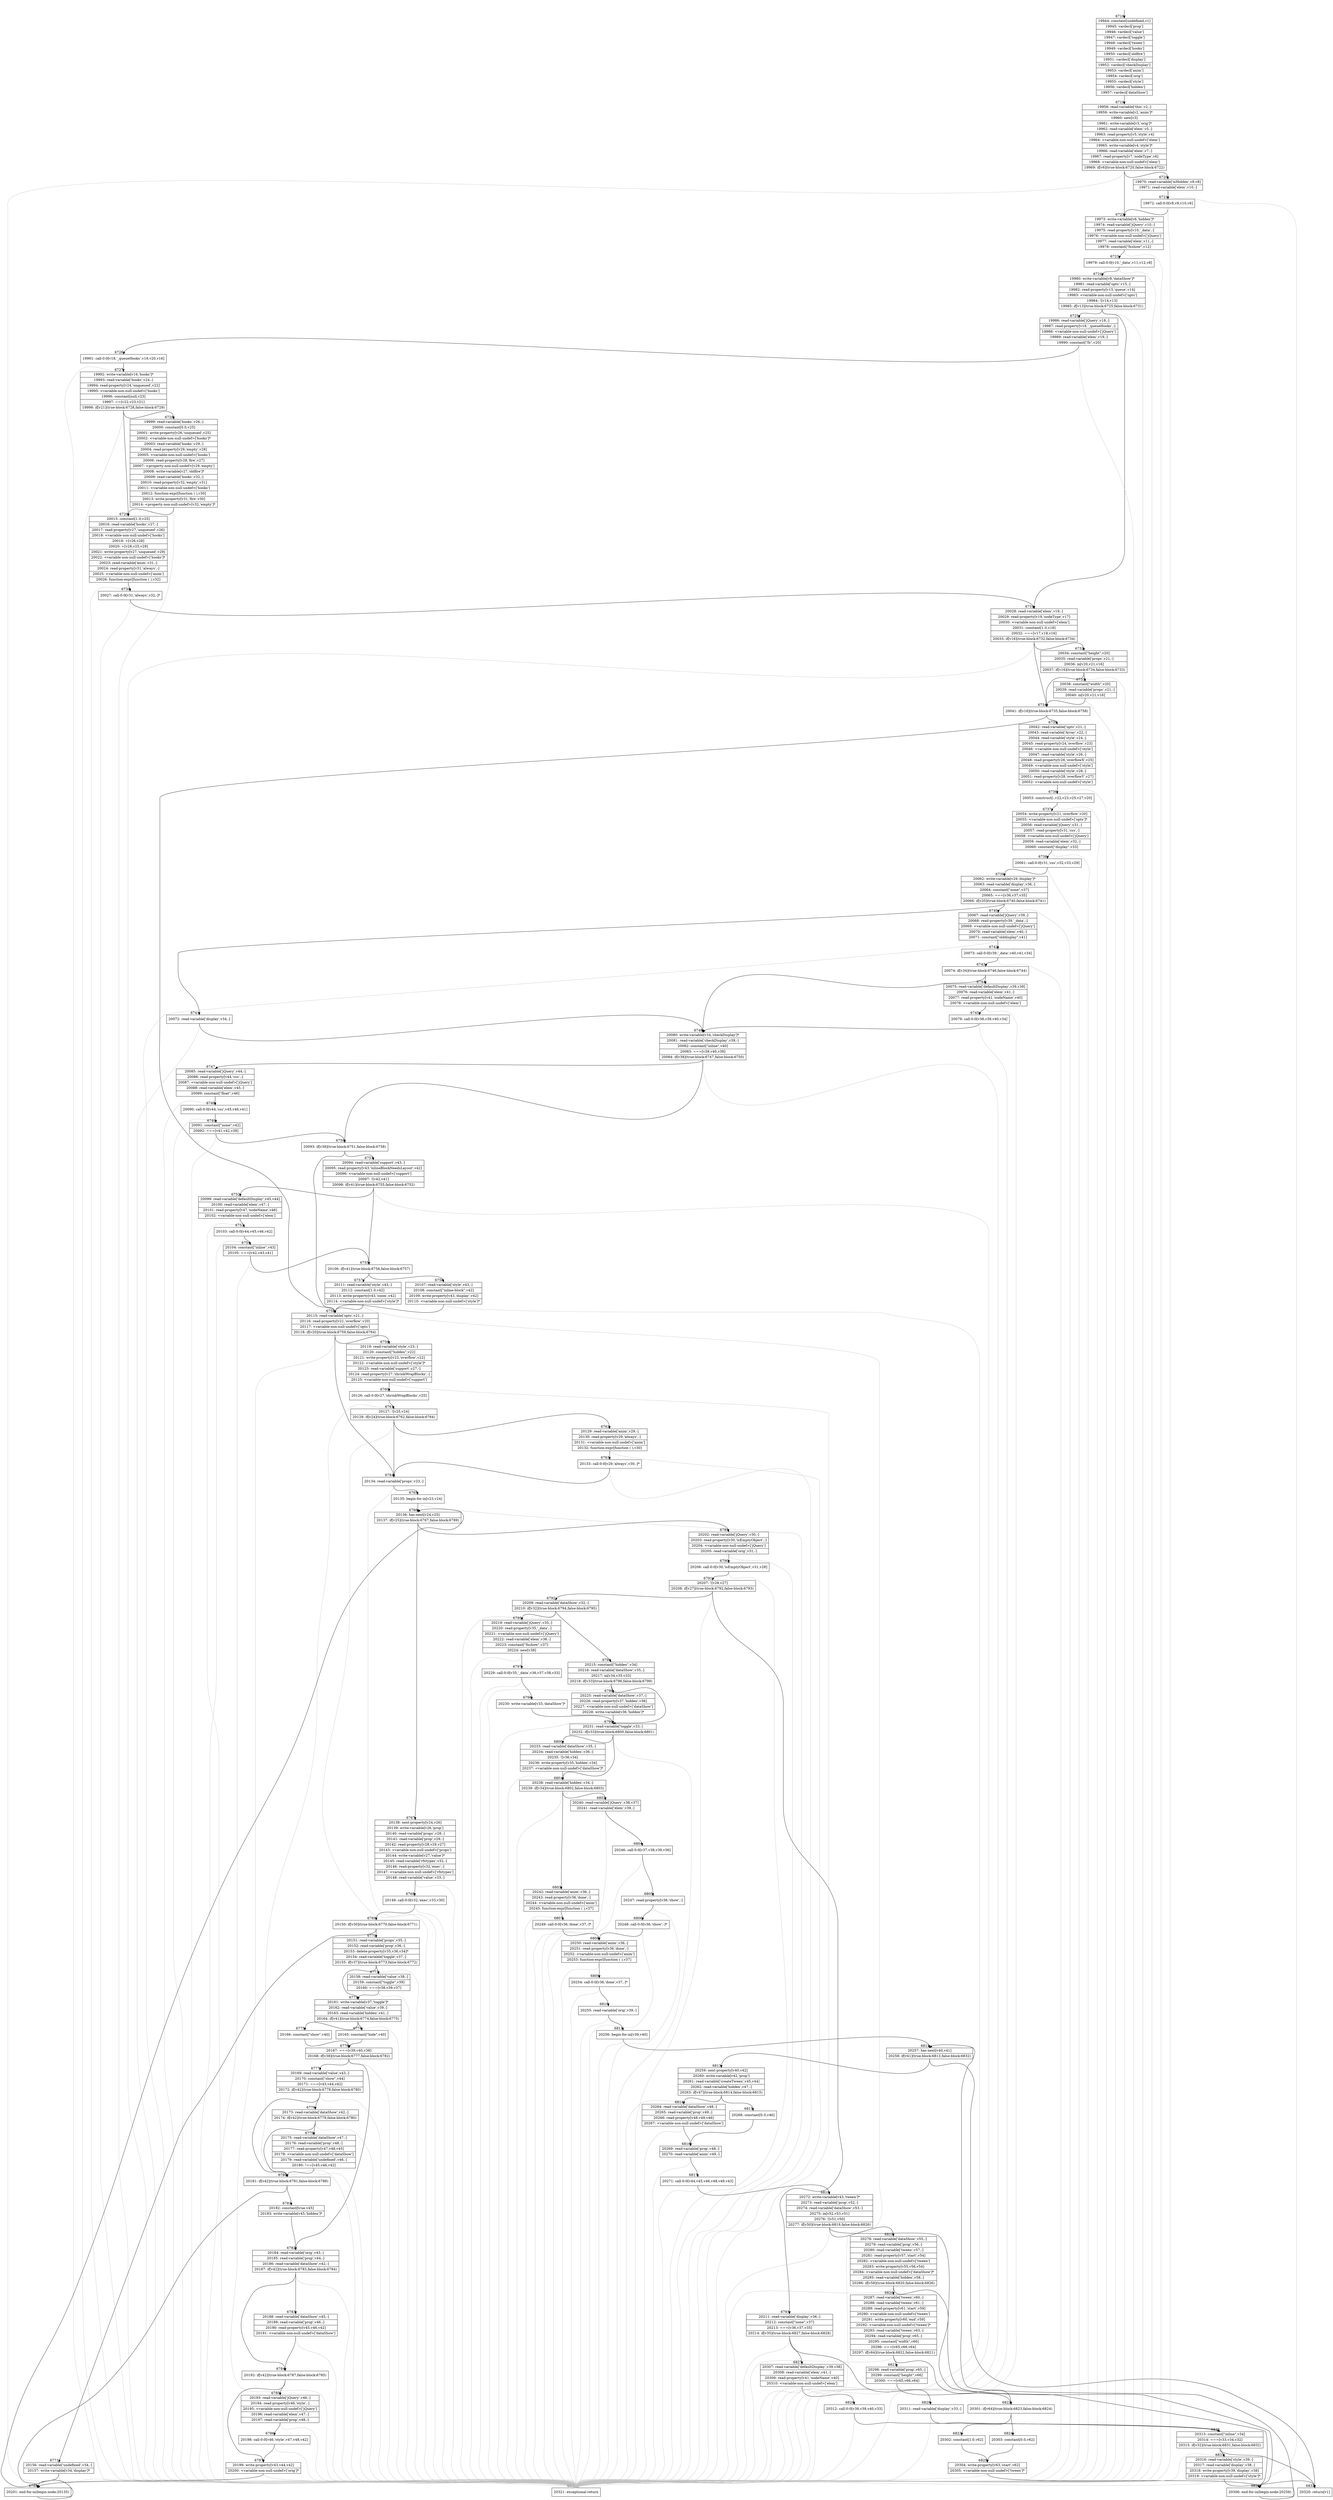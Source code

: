 digraph {
rankdir="TD"
BB_entry413[shape=none,label=""];
BB_entry413 -> BB6718 [tailport=s, headport=n, headlabel="    6718"]
BB6718 [shape=record label="{19944: constant[undefined,v1]|19945: vardecl['prop']|19946: vardecl['value']|19947: vardecl['toggle']|19948: vardecl['tween']|19949: vardecl['hooks']|19950: vardecl['oldfire']|19951: vardecl['display']|19952: vardecl['checkDisplay']|19953: vardecl['anim']|19954: vardecl['orig']|19955: vardecl['style']|19956: vardecl['hidden']|19957: vardecl['dataShow']}" ] 
BB6718 -> BB6719 [tailport=s, headport=n, headlabel="      6719"]
BB6719 [shape=record label="{19958: read-variable['this',v2,-]|19959: write-variable[v2,'anim']*|19960: new[v3]|19961: write-variable[v3,'orig']*|19962: read-variable['elem',v5,-]|19963: read-property[v5,'style',v4]|19964: \<variable-non-null-undef\>['elem']|19965: write-variable[v4,'style']*|19966: read-variable['elem',v7,-]|19967: read-property[v7,'nodeType',v6]|19968: \<variable-non-null-undef\>['elem']|19969: if[v6](true-block:6720,false-block:6722)}" ] 
BB6719 -> BB6722 [tailport=s, headport=n, headlabel="      6722"]
BB6719 -> BB6720 [tailport=s, headport=n, headlabel="      6720"]
BB6719 -> BB6833 [tailport=s, headport=n, color=gray, headlabel="      6833"]
BB6720 [shape=record label="{19970: read-variable['isHidden',v9,v8]|19971: read-variable['elem',v10,-]}" ] 
BB6720 -> BB6721 [tailport=s, headport=n, headlabel="      6721"]
BB6720 -> BB6833 [tailport=s, headport=n, color=gray]
BB6721 [shape=record label="{19972: call-0:0[v8,v9,v10,v6]}" ] 
BB6721 -> BB6722 [tailport=s, headport=n]
BB6721 -> BB6833 [tailport=s, headport=n, color=gray]
BB6722 [shape=record label="{19973: write-variable[v6,'hidden']*|19974: read-variable['jQuery',v10,-]|19975: read-property[v10,'_data',-]|19976: \<variable-non-null-undef\>['jQuery']|19977: read-variable['elem',v11,-]|19978: constant[\"fxshow\",v12]}" ] 
BB6722 -> BB6723 [tailport=s, headport=n, headlabel="      6723"]
BB6722 -> BB6833 [tailport=s, headport=n, color=gray]
BB6723 [shape=record label="{19979: call-0:0[v10,'_data',v11,v12,v8]}" ] 
BB6723 -> BB6724 [tailport=s, headport=n, headlabel="      6724"]
BB6723 -> BB6833 [tailport=s, headport=n, color=gray]
BB6724 [shape=record label="{19980: write-variable[v8,'dataShow']*|19981: read-variable['opts',v15,-]|19982: read-property[v15,'queue',v14]|19983: \<variable-non-null-undef\>['opts']|19984: ![v14,v13]|19985: if[v13](true-block:6725,false-block:6731)}" ] 
BB6724 -> BB6725 [tailport=s, headport=n, headlabel="      6725"]
BB6724 -> BB6731 [tailport=s, headport=n, headlabel="      6731"]
BB6724 -> BB6833 [tailport=s, headport=n, color=gray]
BB6725 [shape=record label="{19986: read-variable['jQuery',v18,-]|19987: read-property[v18,'_queueHooks',-]|19988: \<variable-non-null-undef\>['jQuery']|19989: read-variable['elem',v19,-]|19990: constant[\"fx\",v20]}" ] 
BB6725 -> BB6726 [tailport=s, headport=n, headlabel="      6726"]
BB6725 -> BB6833 [tailport=s, headport=n, color=gray]
BB6726 [shape=record label="{19991: call-0:0[v18,'_queueHooks',v19,v20,v16]}" ] 
BB6726 -> BB6727 [tailport=s, headport=n, headlabel="      6727"]
BB6726 -> BB6833 [tailport=s, headport=n, color=gray]
BB6727 [shape=record label="{19992: write-variable[v16,'hooks']*|19993: read-variable['hooks',v24,-]|19994: read-property[v24,'unqueued',v22]|19995: \<variable-non-null-undef\>['hooks']|19996: constant[null,v23]|19997: ==[v22,v23,v21]|19998: if[v21](true-block:6728,false-block:6729)}" ] 
BB6727 -> BB6728 [tailport=s, headport=n, headlabel="      6728"]
BB6727 -> BB6729 [tailport=s, headport=n, headlabel="      6729"]
BB6727 -> BB6833 [tailport=s, headport=n, color=gray]
BB6728 [shape=record label="{19999: read-variable['hooks',v26,-]|20000: constant[0.0,v25]|20001: write-property[v26,'unqueued',v25]|20002: \<variable-non-null-undef\>['hooks']*|20003: read-variable['hooks',v29,-]|20004: read-property[v29,'empty',v28]|20005: \<variable-non-null-undef\>['hooks']|20006: read-property[v28,'fire',v27]|20007: \<property-non-null-undef\>[v29,'empty']|20008: write-variable[v27,'oldfire']*|20009: read-variable['hooks',v32,-]|20010: read-property[v32,'empty',v31]|20011: \<variable-non-null-undef\>['hooks']|20012: function-expr[function ( ),v30]|20013: write-property[v31,'fire',v30]|20014: \<property-non-null-undef\>[v32,'empty']*}" ] 
BB6728 -> BB6729 [tailport=s, headport=n]
BB6728 -> BB6833 [tailport=s, headport=n, color=gray]
BB6729 [shape=record label="{20015: constant[1.0,v25]|20016: read-variable['hooks',v27,-]|20017: read-property[v27,'unqueued',v26]|20018: \<variable-non-null-undef\>['hooks']|20019: +[v26,v28]|20020: +[v28,v25,v29]|20021: write-property[v27,'unqueued',v29]|20022: \<variable-non-null-undef\>['hooks']*|20023: read-variable['anim',v31,-]|20024: read-property[v31,'always',-]|20025: \<variable-non-null-undef\>['anim']|20026: function-expr[function ( ),v32]}" ] 
BB6729 -> BB6730 [tailport=s, headport=n, headlabel="      6730"]
BB6729 -> BB6833 [tailport=s, headport=n, color=gray]
BB6730 [shape=record label="{20027: call-0:0[v31,'always',v32,-]*}" ] 
BB6730 -> BB6731 [tailport=s, headport=n]
BB6730 -> BB6833 [tailport=s, headport=n, color=gray]
BB6731 [shape=record label="{20028: read-variable['elem',v19,-]|20029: read-property[v19,'nodeType',v17]|20030: \<variable-non-null-undef\>['elem']|20031: constant[1.0,v18]|20032: ===[v17,v18,v16]|20033: if[v16](true-block:6732,false-block:6734)}" ] 
BB6731 -> BB6734 [tailport=s, headport=n, headlabel="      6734"]
BB6731 -> BB6732 [tailport=s, headport=n, headlabel="      6732"]
BB6731 -> BB6833 [tailport=s, headport=n, color=gray]
BB6732 [shape=record label="{20034: constant[\"height\",v20]|20035: read-variable['props',v21,-]|20036: in[v20,v21,v16]|20037: if[v16](true-block:6734,false-block:6733)}" ] 
BB6732 -> BB6734 [tailport=s, headport=n]
BB6732 -> BB6733 [tailport=s, headport=n, headlabel="      6733"]
BB6732 -> BB6833 [tailport=s, headport=n, color=gray]
BB6733 [shape=record label="{20038: constant[\"width\",v20]|20039: read-variable['props',v21,-]|20040: in[v20,v21,v16]}" ] 
BB6733 -> BB6734 [tailport=s, headport=n]
BB6733 -> BB6833 [tailport=s, headport=n, color=gray]
BB6734 [shape=record label="{20041: if[v16](true-block:6735,false-block:6758)}" ] 
BB6734 -> BB6735 [tailport=s, headport=n, headlabel="      6735"]
BB6734 -> BB6758 [tailport=s, headport=n, headlabel="      6758"]
BB6735 [shape=record label="{20042: read-variable['opts',v21,-]|20043: read-variable['Array',v22,-]|20044: read-variable['style',v24,-]|20045: read-property[v24,'overflow',v23]|20046: \<variable-non-null-undef\>['style']|20047: read-variable['style',v26,-]|20048: read-property[v26,'overflowX',v25]|20049: \<variable-non-null-undef\>['style']|20050: read-variable['style',v28,-]|20051: read-property[v28,'overflowY',v27]|20052: \<variable-non-null-undef\>['style']}" ] 
BB6735 -> BB6736 [tailport=s, headport=n, headlabel="      6736"]
BB6735 -> BB6833 [tailport=s, headport=n, color=gray]
BB6736 [shape=record label="{20053: construct[-,v22,v23,v25,v27,v20]}" ] 
BB6736 -> BB6737 [tailport=s, headport=n, headlabel="      6737"]
BB6736 -> BB6833 [tailport=s, headport=n, color=gray]
BB6737 [shape=record label="{20054: write-property[v21,'overflow',v20]|20055: \<variable-non-null-undef\>['opts']*|20056: read-variable['jQuery',v31,-]|20057: read-property[v31,'css',-]|20058: \<variable-non-null-undef\>['jQuery']|20059: read-variable['elem',v32,-]|20060: constant[\"display\",v33]}" ] 
BB6737 -> BB6738 [tailport=s, headport=n, headlabel="      6738"]
BB6737 -> BB6833 [tailport=s, headport=n, color=gray]
BB6738 [shape=record label="{20061: call-0:0[v31,'css',v32,v33,v29]}" ] 
BB6738 -> BB6739 [tailport=s, headport=n, headlabel="      6739"]
BB6738 -> BB6833 [tailport=s, headport=n, color=gray]
BB6739 [shape=record label="{20062: write-variable[v29,'display']*|20063: read-variable['display',v36,-]|20064: constant[\"none\",v37]|20065: ===[v36,v37,v35]|20066: if[v35](true-block:6740,false-block:6741)}" ] 
BB6739 -> BB6740 [tailport=s, headport=n, headlabel="      6740"]
BB6739 -> BB6741 [tailport=s, headport=n, headlabel="      6741"]
BB6739 -> BB6833 [tailport=s, headport=n, color=gray]
BB6740 [shape=record label="{20067: read-variable['jQuery',v39,-]|20068: read-property[v39,'_data',-]|20069: \<variable-non-null-undef\>['jQuery']|20070: read-variable['elem',v40,-]|20071: constant[\"olddisplay\",v41]}" ] 
BB6740 -> BB6742 [tailport=s, headport=n, headlabel="      6742"]
BB6740 -> BB6833 [tailport=s, headport=n, color=gray]
BB6741 [shape=record label="{20072: read-variable['display',v34,-]}" ] 
BB6741 -> BB6746 [tailport=s, headport=n, headlabel="      6746"]
BB6741 -> BB6833 [tailport=s, headport=n, color=gray]
BB6742 [shape=record label="{20073: call-0:0[v39,'_data',v40,v41,v34]}" ] 
BB6742 -> BB6743 [tailport=s, headport=n, headlabel="      6743"]
BB6742 -> BB6833 [tailport=s, headport=n, color=gray]
BB6743 [shape=record label="{20074: if[v34](true-block:6746,false-block:6744)}" ] 
BB6743 -> BB6746 [tailport=s, headport=n]
BB6743 -> BB6744 [tailport=s, headport=n, headlabel="      6744"]
BB6744 [shape=record label="{20075: read-variable['defaultDisplay',v39,v38]|20076: read-variable['elem',v41,-]|20077: read-property[v41,'nodeName',v40]|20078: \<variable-non-null-undef\>['elem']}" ] 
BB6744 -> BB6745 [tailport=s, headport=n, headlabel="      6745"]
BB6744 -> BB6833 [tailport=s, headport=n, color=gray]
BB6745 [shape=record label="{20079: call-0:0[v38,v39,v40,v34]}" ] 
BB6745 -> BB6746 [tailport=s, headport=n]
BB6745 -> BB6833 [tailport=s, headport=n, color=gray]
BB6746 [shape=record label="{20080: write-variable[v34,'checkDisplay']*|20081: read-variable['checkDisplay',v39,-]|20082: constant[\"inline\",v40]|20083: ===[v39,v40,v38]|20084: if[v38](true-block:6747,false-block:6750)}" ] 
BB6746 -> BB6750 [tailport=s, headport=n, headlabel="      6750"]
BB6746 -> BB6747 [tailport=s, headport=n, headlabel="      6747"]
BB6746 -> BB6833 [tailport=s, headport=n, color=gray]
BB6747 [shape=record label="{20085: read-variable['jQuery',v44,-]|20086: read-property[v44,'css',-]|20087: \<variable-non-null-undef\>['jQuery']|20088: read-variable['elem',v45,-]|20089: constant[\"float\",v46]}" ] 
BB6747 -> BB6748 [tailport=s, headport=n, headlabel="      6748"]
BB6747 -> BB6833 [tailport=s, headport=n, color=gray]
BB6748 [shape=record label="{20090: call-0:0[v44,'css',v45,v46,v41]}" ] 
BB6748 -> BB6749 [tailport=s, headport=n, headlabel="      6749"]
BB6748 -> BB6833 [tailport=s, headport=n, color=gray]
BB6749 [shape=record label="{20091: constant[\"none\",v42]|20092: ===[v41,v42,v38]}" ] 
BB6749 -> BB6750 [tailport=s, headport=n]
BB6749 -> BB6833 [tailport=s, headport=n, color=gray]
BB6750 [shape=record label="{20093: if[v38](true-block:6751,false-block:6758)}" ] 
BB6750 -> BB6751 [tailport=s, headport=n, headlabel="      6751"]
BB6750 -> BB6758 [tailport=s, headport=n]
BB6751 [shape=record label="{20094: read-variable['support',v43,-]|20095: read-property[v43,'inlineBlockNeedsLayout',v42]|20096: \<variable-non-null-undef\>['support']|20097: ![v42,v41]|20098: if[v41](true-block:6755,false-block:6752)}" ] 
BB6751 -> BB6755 [tailport=s, headport=n, headlabel="      6755"]
BB6751 -> BB6752 [tailport=s, headport=n, headlabel="      6752"]
BB6751 -> BB6833 [tailport=s, headport=n, color=gray]
BB6752 [shape=record label="{20099: read-variable['defaultDisplay',v45,v44]|20100: read-variable['elem',v47,-]|20101: read-property[v47,'nodeName',v46]|20102: \<variable-non-null-undef\>['elem']}" ] 
BB6752 -> BB6753 [tailport=s, headport=n, headlabel="      6753"]
BB6752 -> BB6833 [tailport=s, headport=n, color=gray]
BB6753 [shape=record label="{20103: call-0:0[v44,v45,v46,v42]}" ] 
BB6753 -> BB6754 [tailport=s, headport=n, headlabel="      6754"]
BB6753 -> BB6833 [tailport=s, headport=n, color=gray]
BB6754 [shape=record label="{20104: constant[\"inline\",v43]|20105: ===[v42,v43,v41]}" ] 
BB6754 -> BB6755 [tailport=s, headport=n]
BB6754 -> BB6833 [tailport=s, headport=n, color=gray]
BB6755 [shape=record label="{20106: if[v41](true-block:6756,false-block:6757)}" ] 
BB6755 -> BB6756 [tailport=s, headport=n, headlabel="      6756"]
BB6755 -> BB6757 [tailport=s, headport=n, headlabel="      6757"]
BB6756 [shape=record label="{20107: read-variable['style',v43,-]|20108: constant[\"inline-block\",v42]|20109: write-property[v43,'display',v42]|20110: \<variable-non-null-undef\>['style']*}" ] 
BB6756 -> BB6758 [tailport=s, headport=n]
BB6756 -> BB6833 [tailport=s, headport=n, color=gray]
BB6757 [shape=record label="{20111: read-variable['style',v43,-]|20112: constant[1.0,v42]|20113: write-property[v43,'zoom',v42]|20114: \<variable-non-null-undef\>['style']*}" ] 
BB6757 -> BB6758 [tailport=s, headport=n]
BB6757 -> BB6833 [tailport=s, headport=n, color=gray]
BB6758 [shape=record label="{20115: read-variable['opts',v21,-]|20116: read-property[v21,'overflow',v20]|20117: \<variable-non-null-undef\>['opts']|20118: if[v20](true-block:6759,false-block:6764)}" ] 
BB6758 -> BB6759 [tailport=s, headport=n, headlabel="      6759"]
BB6758 -> BB6764 [tailport=s, headport=n, headlabel="      6764"]
BB6758 -> BB6833 [tailport=s, headport=n, color=gray]
BB6759 [shape=record label="{20119: read-variable['style',v23,-]|20120: constant[\"hidden\",v22]|20121: write-property[v23,'overflow',v22]|20122: \<variable-non-null-undef\>['style']*|20123: read-variable['support',v27,-]|20124: read-property[v27,'shrinkWrapBlocks',-]|20125: \<variable-non-null-undef\>['support']}" ] 
BB6759 -> BB6760 [tailport=s, headport=n, headlabel="      6760"]
BB6759 -> BB6833 [tailport=s, headport=n, color=gray]
BB6760 [shape=record label="{20126: call-0:0[v27,'shrinkWrapBlocks',v25]}" ] 
BB6760 -> BB6761 [tailport=s, headport=n, headlabel="      6761"]
BB6760 -> BB6833 [tailport=s, headport=n, color=gray]
BB6761 [shape=record label="{20127: ![v25,v24]|20128: if[v24](true-block:6762,false-block:6764)}" ] 
BB6761 -> BB6762 [tailport=s, headport=n, headlabel="      6762"]
BB6761 -> BB6764 [tailport=s, headport=n]
BB6761 -> BB6833 [tailport=s, headport=n, color=gray]
BB6762 [shape=record label="{20129: read-variable['anim',v29,-]|20130: read-property[v29,'always',-]|20131: \<variable-non-null-undef\>['anim']|20132: function-expr[function ( ),v30]}" ] 
BB6762 -> BB6763 [tailport=s, headport=n, headlabel="      6763"]
BB6762 -> BB6833 [tailport=s, headport=n, color=gray]
BB6763 [shape=record label="{20133: call-0:0[v29,'always',v30,-]*}" ] 
BB6763 -> BB6764 [tailport=s, headport=n]
BB6763 -> BB6833 [tailport=s, headport=n, color=gray]
BB6764 [shape=record label="{20134: read-variable['props',v23,-]}" ] 
BB6764 -> BB6765 [tailport=s, headport=n, headlabel="      6765"]
BB6764 -> BB6833 [tailport=s, headport=n, color=gray]
BB6765 [shape=record label="{20135: begin-for-in[v23,v24]}" ] 
BB6765 -> BB6766 [tailport=s, headport=n, headlabel="      6766"]
BB6765 -> BB6833 [tailport=s, headport=n, color=gray]
BB6766 [shape=record label="{20136: has-next[v24,v25]|20137: if[v25](true-block:6767,false-block:6789)}" ] 
BB6766 -> BB6767 [tailport=s, headport=n, headlabel="      6767"]
BB6766 -> BB6789 [tailport=s, headport=n, headlabel="      6789"]
BB6767 [shape=record label="{20138: next-property[v24,v26]|20139: write-variable[v26,'prop']|20140: read-variable['props',v28,-]|20141: read-variable['prop',v29,-]|20142: read-property[v28,v29,v27]|20143: \<variable-non-null-undef\>['props']|20144: write-variable[v27,'value']*|20145: read-variable['rfxtypes',v32,-]|20146: read-property[v32,'exec',-]|20147: \<variable-non-null-undef\>['rfxtypes']|20148: read-variable['value',v33,-]}" ] 
BB6767 -> BB6768 [tailport=s, headport=n, headlabel="      6768"]
BB6767 -> BB6833 [tailport=s, headport=n, color=gray]
BB6768 [shape=record label="{20149: call-0:0[v32,'exec',v33,v30]}" ] 
BB6768 -> BB6769 [tailport=s, headport=n, headlabel="      6769"]
BB6768 -> BB6833 [tailport=s, headport=n, color=gray]
BB6769 [shape=record label="{20150: if[v30](true-block:6770,false-block:6771)}" ] 
BB6769 -> BB6770 [tailport=s, headport=n, headlabel="      6770"]
BB6769 -> BB6771 [tailport=s, headport=n, headlabel="      6771"]
BB6770 [shape=record label="{20151: read-variable['props',v35,-]|20152: read-variable['prop',v36,-]|20153: delete-property[v35,v36,v34]*|20154: read-variable['toggle',v37,-]|20155: if[v37](true-block:6773,false-block:6772)}" ] 
BB6770 -> BB6773 [tailport=s, headport=n, headlabel="      6773"]
BB6770 -> BB6772 [tailport=s, headport=n, headlabel="      6772"]
BB6770 -> BB6833 [tailport=s, headport=n, color=gray]
BB6771 [shape=record label="{20156: read-variable['undefined',v34,-]|20157: write-variable[v34,'display']*}" ] 
BB6771 -> BB6788 [tailport=s, headport=n, headlabel="      6788"]
BB6771 -> BB6833 [tailport=s, headport=n, color=gray]
BB6772 [shape=record label="{20158: read-variable['value',v38,-]|20159: constant[\"toggle\",v39]|20160: ===[v38,v39,v37]}" ] 
BB6772 -> BB6773 [tailport=s, headport=n]
BB6772 -> BB6833 [tailport=s, headport=n, color=gray]
BB6773 [shape=record label="{20161: write-variable[v37,'toggle']*|20162: read-variable['value',v39,-]|20163: read-variable['hidden',v41,-]|20164: if[v41](true-block:6774,false-block:6775)}" ] 
BB6773 -> BB6774 [tailport=s, headport=n, headlabel="      6774"]
BB6773 -> BB6775 [tailport=s, headport=n, headlabel="      6775"]
BB6773 -> BB6833 [tailport=s, headport=n, color=gray]
BB6774 [shape=record label="{20165: constant[\"hide\",v40]}" ] 
BB6774 -> BB6776 [tailport=s, headport=n, headlabel="      6776"]
BB6775 [shape=record label="{20166: constant[\"show\",v40]}" ] 
BB6775 -> BB6776 [tailport=s, headport=n]
BB6776 [shape=record label="{20167: ===[v39,v40,v38]|20168: if[v38](true-block:6777,false-block:6782)}" ] 
BB6776 -> BB6777 [tailport=s, headport=n, headlabel="      6777"]
BB6776 -> BB6782 [tailport=s, headport=n, headlabel="      6782"]
BB6776 -> BB6833 [tailport=s, headport=n, color=gray]
BB6777 [shape=record label="{20169: read-variable['value',v43,-]|20170: constant[\"show\",v44]|20171: ===[v43,v44,v42]|20172: if[v42](true-block:6778,false-block:6780)}" ] 
BB6777 -> BB6780 [tailport=s, headport=n, headlabel="      6780"]
BB6777 -> BB6778 [tailport=s, headport=n, headlabel="      6778"]
BB6777 -> BB6833 [tailport=s, headport=n, color=gray]
BB6778 [shape=record label="{20173: read-variable['dataShow',v42,-]|20174: if[v42](true-block:6779,false-block:6780)}" ] 
BB6778 -> BB6780 [tailport=s, headport=n]
BB6778 -> BB6779 [tailport=s, headport=n, headlabel="      6779"]
BB6778 -> BB6833 [tailport=s, headport=n, color=gray]
BB6779 [shape=record label="{20175: read-variable['dataShow',v47,-]|20176: read-variable['prop',v48,-]|20177: read-property[v47,v48,v45]|20178: \<variable-non-null-undef\>['dataShow']|20179: read-variable['undefined',v46,-]|20180: !==[v45,v46,v42]}" ] 
BB6779 -> BB6780 [tailport=s, headport=n]
BB6779 -> BB6833 [tailport=s, headport=n, color=gray]
BB6780 [shape=record label="{20181: if[v42](true-block:6781,false-block:6788)}" ] 
BB6780 -> BB6781 [tailport=s, headport=n, headlabel="      6781"]
BB6780 -> BB6788 [tailport=s, headport=n]
BB6781 [shape=record label="{20182: constant[true,v45]|20183: write-variable[v45,'hidden']*}" ] 
BB6781 -> BB6782 [tailport=s, headport=n]
BB6782 [shape=record label="{20184: read-variable['orig',v43,-]|20185: read-variable['prop',v44,-]|20186: read-variable['dataShow',v42,-]|20187: if[v42](true-block:6783,false-block:6784)}" ] 
BB6782 -> BB6784 [tailport=s, headport=n, headlabel="      6784"]
BB6782 -> BB6783 [tailport=s, headport=n, headlabel="      6783"]
BB6782 -> BB6833 [tailport=s, headport=n, color=gray]
BB6783 [shape=record label="{20188: read-variable['dataShow',v45,-]|20189: read-variable['prop',v46,-]|20190: read-property[v45,v46,v42]|20191: \<variable-non-null-undef\>['dataShow']}" ] 
BB6783 -> BB6784 [tailport=s, headport=n]
BB6783 -> BB6833 [tailport=s, headport=n, color=gray]
BB6784 [shape=record label="{20192: if[v42](true-block:6787,false-block:6785)}" ] 
BB6784 -> BB6787 [tailport=s, headport=n, headlabel="      6787"]
BB6784 -> BB6785 [tailport=s, headport=n, headlabel="      6785"]
BB6785 [shape=record label="{20193: read-variable['jQuery',v46,-]|20194: read-property[v46,'style',-]|20195: \<variable-non-null-undef\>['jQuery']|20196: read-variable['elem',v47,-]|20197: read-variable['prop',v48,-]}" ] 
BB6785 -> BB6786 [tailport=s, headport=n, headlabel="      6786"]
BB6785 -> BB6833 [tailport=s, headport=n, color=gray]
BB6786 [shape=record label="{20198: call-0:0[v46,'style',v47,v48,v42]}" ] 
BB6786 -> BB6787 [tailport=s, headport=n]
BB6786 -> BB6833 [tailport=s, headport=n, color=gray]
BB6787 [shape=record label="{20199: write-property[v43,v44,v42]|20200: \<variable-non-null-undef\>['orig']*}" ] 
BB6787 -> BB6788 [tailport=s, headport=n]
BB6787 -> BB6833 [tailport=s, headport=n, color=gray]
BB6788 [shape=record label="{20201: end-for-in(begin-node:20135)}" ] 
BB6788 -> BB6766 [tailport=s, headport=n]
BB6789 [shape=record label="{20202: read-variable['jQuery',v30,-]|20203: read-property[v30,'isEmptyObject',-]|20204: \<variable-non-null-undef\>['jQuery']|20205: read-variable['orig',v31,-]}" ] 
BB6789 -> BB6790 [tailport=s, headport=n, headlabel="      6790"]
BB6789 -> BB6833 [tailport=s, headport=n, color=gray]
BB6790 [shape=record label="{20206: call-0:0[v30,'isEmptyObject',v31,v28]}" ] 
BB6790 -> BB6791 [tailport=s, headport=n, headlabel="      6791"]
BB6790 -> BB6833 [tailport=s, headport=n, color=gray]
BB6791 [shape=record label="{20207: ![v28,v27]|20208: if[v27](true-block:6792,false-block:6793)}" ] 
BB6791 -> BB6792 [tailport=s, headport=n, headlabel="      6792"]
BB6791 -> BB6793 [tailport=s, headport=n, headlabel="      6793"]
BB6791 -> BB6833 [tailport=s, headport=n, color=gray]
BB6792 [shape=record label="{20209: read-variable['dataShow',v32,-]|20210: if[v32](true-block:6794,false-block:6795)}" ] 
BB6792 -> BB6794 [tailport=s, headport=n, headlabel="      6794"]
BB6792 -> BB6795 [tailport=s, headport=n, headlabel="      6795"]
BB6792 -> BB6833 [tailport=s, headport=n, color=gray]
BB6793 [shape=record label="{20211: read-variable['display',v36,-]|20212: constant[\"none\",v37]|20213: ===[v36,v37,v35]|20214: if[v35](true-block:6827,false-block:6828)}" ] 
BB6793 -> BB6827 [tailport=s, headport=n, headlabel="      6827"]
BB6793 -> BB6828 [tailport=s, headport=n, headlabel="      6828"]
BB6793 -> BB6833 [tailport=s, headport=n, color=gray]
BB6794 [shape=record label="{20215: constant[\"hidden\",v34]|20216: read-variable['dataShow',v35,-]|20217: in[v34,v35,v33]|20218: if[v33](true-block:6796,false-block:6799)}" ] 
BB6794 -> BB6796 [tailport=s, headport=n, headlabel="      6796"]
BB6794 -> BB6799 [tailport=s, headport=n, headlabel="      6799"]
BB6794 -> BB6833 [tailport=s, headport=n, color=gray]
BB6795 [shape=record label="{20219: read-variable['jQuery',v35,-]|20220: read-property[v35,'_data',-]|20221: \<variable-non-null-undef\>['jQuery']|20222: read-variable['elem',v36,-]|20223: constant[\"fxshow\",v37]|20224: new[v38]}" ] 
BB6795 -> BB6797 [tailport=s, headport=n, headlabel="      6797"]
BB6795 -> BB6833 [tailport=s, headport=n, color=gray]
BB6796 [shape=record label="{20225: read-variable['dataShow',v37,-]|20226: read-property[v37,'hidden',v36]|20227: \<variable-non-null-undef\>['dataShow']|20228: write-variable[v36,'hidden']*}" ] 
BB6796 -> BB6799 [tailport=s, headport=n]
BB6796 -> BB6833 [tailport=s, headport=n, color=gray]
BB6797 [shape=record label="{20229: call-0:0[v35,'_data',v36,v37,v38,v33]}" ] 
BB6797 -> BB6798 [tailport=s, headport=n, headlabel="      6798"]
BB6797 -> BB6833 [tailport=s, headport=n, color=gray]
BB6798 [shape=record label="{20230: write-variable[v33,'dataShow']*}" ] 
BB6798 -> BB6799 [tailport=s, headport=n]
BB6799 [shape=record label="{20231: read-variable['toggle',v33,-]|20232: if[v33](true-block:6800,false-block:6801)}" ] 
BB6799 -> BB6800 [tailport=s, headport=n, headlabel="      6800"]
BB6799 -> BB6801 [tailport=s, headport=n, headlabel="      6801"]
BB6799 -> BB6833 [tailport=s, headport=n, color=gray]
BB6800 [shape=record label="{20233: read-variable['dataShow',v35,-]|20234: read-variable['hidden',v36,-]|20235: ![v36,v34]|20236: write-property[v35,'hidden',v34]|20237: \<variable-non-null-undef\>['dataShow']*}" ] 
BB6800 -> BB6801 [tailport=s, headport=n]
BB6800 -> BB6833 [tailport=s, headport=n, color=gray]
BB6801 [shape=record label="{20238: read-variable['hidden',v34,-]|20239: if[v34](true-block:6802,false-block:6803)}" ] 
BB6801 -> BB6802 [tailport=s, headport=n, headlabel="      6802"]
BB6801 -> BB6803 [tailport=s, headport=n, headlabel="      6803"]
BB6801 -> BB6833 [tailport=s, headport=n, color=gray]
BB6802 [shape=record label="{20240: read-variable['jQuery',v38,v37]|20241: read-variable['elem',v39,-]}" ] 
BB6802 -> BB6804 [tailport=s, headport=n, headlabel="      6804"]
BB6802 -> BB6833 [tailport=s, headport=n, color=gray]
BB6803 [shape=record label="{20242: read-variable['anim',v36,-]|20243: read-property[v36,'done',-]|20244: \<variable-non-null-undef\>['anim']|20245: function-expr[function ( ),v37]}" ] 
BB6803 -> BB6807 [tailport=s, headport=n, headlabel="      6807"]
BB6803 -> BB6833 [tailport=s, headport=n, color=gray]
BB6804 [shape=record label="{20246: call-0:0[v37,v38,v39,v36]}" ] 
BB6804 -> BB6805 [tailport=s, headport=n, headlabel="      6805"]
BB6804 -> BB6833 [tailport=s, headport=n, color=gray]
BB6805 [shape=record label="{20247: read-property[v36,'show',-]}" ] 
BB6805 -> BB6806 [tailport=s, headport=n, headlabel="      6806"]
BB6805 -> BB6833 [tailport=s, headport=n, color=gray]
BB6806 [shape=record label="{20248: call-0:0[v36,'show',-]*}" ] 
BB6806 -> BB6808 [tailport=s, headport=n, headlabel="      6808"]
BB6806 -> BB6833 [tailport=s, headport=n, color=gray]
BB6807 [shape=record label="{20249: call-0:0[v36,'done',v37,-]*}" ] 
BB6807 -> BB6808 [tailport=s, headport=n]
BB6807 -> BB6833 [tailport=s, headport=n, color=gray]
BB6808 [shape=record label="{20250: read-variable['anim',v36,-]|20251: read-property[v36,'done',-]|20252: \<variable-non-null-undef\>['anim']|20253: function-expr[function ( ),v37]}" ] 
BB6808 -> BB6809 [tailport=s, headport=n, headlabel="      6809"]
BB6808 -> BB6833 [tailport=s, headport=n, color=gray]
BB6809 [shape=record label="{20254: call-0:0[v36,'done',v37,-]*}" ] 
BB6809 -> BB6810 [tailport=s, headport=n, headlabel="      6810"]
BB6809 -> BB6833 [tailport=s, headport=n, color=gray]
BB6810 [shape=record label="{20255: read-variable['orig',v39,-]}" ] 
BB6810 -> BB6811 [tailport=s, headport=n, headlabel="      6811"]
BB6810 -> BB6833 [tailport=s, headport=n, color=gray]
BB6811 [shape=record label="{20256: begin-for-in[v39,v40]}" ] 
BB6811 -> BB6812 [tailport=s, headport=n, headlabel="      6812"]
BB6811 -> BB6833 [tailport=s, headport=n, color=gray]
BB6812 [shape=record label="{20257: has-next[v40,v41]|20258: if[v41](true-block:6813,false-block:6832)}" ] 
BB6812 -> BB6813 [tailport=s, headport=n, headlabel="      6813"]
BB6812 -> BB6832 [tailport=s, headport=n, headlabel="      6832"]
BB6813 [shape=record label="{20259: next-property[v40,v42]|20260: write-variable[v42,'prop']|20261: read-variable['createTween',v45,v44]|20262: read-variable['hidden',v47,-]|20263: if[v47](true-block:6814,false-block:6815)}" ] 
BB6813 -> BB6814 [tailport=s, headport=n, headlabel="      6814"]
BB6813 -> BB6815 [tailport=s, headport=n, headlabel="      6815"]
BB6813 -> BB6833 [tailport=s, headport=n, color=gray]
BB6814 [shape=record label="{20264: read-variable['dataShow',v48,-]|20265: read-variable['prop',v49,-]|20266: read-property[v48,v49,v46]|20267: \<variable-non-null-undef\>['dataShow']}" ] 
BB6814 -> BB6816 [tailport=s, headport=n, headlabel="      6816"]
BB6814 -> BB6833 [tailport=s, headport=n, color=gray]
BB6815 [shape=record label="{20268: constant[0.0,v46]}" ] 
BB6815 -> BB6816 [tailport=s, headport=n]
BB6816 [shape=record label="{20269: read-variable['prop',v48,-]|20270: read-variable['anim',v49,-]}" ] 
BB6816 -> BB6817 [tailport=s, headport=n, headlabel="      6817"]
BB6816 -> BB6833 [tailport=s, headport=n, color=gray]
BB6817 [shape=record label="{20271: call-0:0[v44,v45,v46,v48,v49,v43]}" ] 
BB6817 -> BB6818 [tailport=s, headport=n, headlabel="      6818"]
BB6817 -> BB6833 [tailport=s, headport=n, color=gray]
BB6818 [shape=record label="{20272: write-variable[v43,'tween']*|20273: read-variable['prop',v52,-]|20274: read-variable['dataShow',v53,-]|20275: in[v52,v53,v51]|20276: ![v51,v50]|20277: if[v50](true-block:6819,false-block:6826)}" ] 
BB6818 -> BB6819 [tailport=s, headport=n, headlabel="      6819"]
BB6818 -> BB6826 [tailport=s, headport=n, headlabel="      6826"]
BB6818 -> BB6833 [tailport=s, headport=n, color=gray]
BB6819 [shape=record label="{20278: read-variable['dataShow',v55,-]|20279: read-variable['prop',v56,-]|20280: read-variable['tween',v57,-]|20281: read-property[v57,'start',v54]|20282: \<variable-non-null-undef\>['tween']|20283: write-property[v55,v56,v54]|20284: \<variable-non-null-undef\>['dataShow']*|20285: read-variable['hidden',v58,-]|20286: if[v58](true-block:6820,false-block:6826)}" ] 
BB6819 -> BB6820 [tailport=s, headport=n, headlabel="      6820"]
BB6819 -> BB6826 [tailport=s, headport=n]
BB6819 -> BB6833 [tailport=s, headport=n, color=gray]
BB6820 [shape=record label="{20287: read-variable['tween',v60,-]|20288: read-variable['tween',v61,-]|20289: read-property[v61,'start',v59]|20290: \<variable-non-null-undef\>['tween']|20291: write-property[v60,'end',v59]|20292: \<variable-non-null-undef\>['tween']*|20293: read-variable['tween',v63,-]|20294: read-variable['prop',v65,-]|20295: constant[\"width\",v66]|20296: ===[v65,v66,v64]|20297: if[v64](true-block:6822,false-block:6821)}" ] 
BB6820 -> BB6822 [tailport=s, headport=n, headlabel="      6822"]
BB6820 -> BB6821 [tailport=s, headport=n, headlabel="      6821"]
BB6820 -> BB6833 [tailport=s, headport=n, color=gray]
BB6821 [shape=record label="{20298: read-variable['prop',v65,-]|20299: constant[\"height\",v66]|20300: ===[v65,v66,v64]}" ] 
BB6821 -> BB6822 [tailport=s, headport=n]
BB6821 -> BB6833 [tailport=s, headport=n, color=gray]
BB6822 [shape=record label="{20301: if[v64](true-block:6823,false-block:6824)}" ] 
BB6822 -> BB6823 [tailport=s, headport=n, headlabel="      6823"]
BB6822 -> BB6824 [tailport=s, headport=n, headlabel="      6824"]
BB6823 [shape=record label="{20302: constant[1.0,v62]}" ] 
BB6823 -> BB6825 [tailport=s, headport=n, headlabel="      6825"]
BB6824 [shape=record label="{20303: constant[0.0,v62]}" ] 
BB6824 -> BB6825 [tailport=s, headport=n]
BB6825 [shape=record label="{20304: write-property[v63,'start',v62]|20305: \<variable-non-null-undef\>['tween']*}" ] 
BB6825 -> BB6826 [tailport=s, headport=n]
BB6825 -> BB6833 [tailport=s, headport=n, color=gray]
BB6826 [shape=record label="{20306: end-for-in(begin-node:20256)}" ] 
BB6826 -> BB6812 [tailport=s, headport=n]
BB6827 [shape=record label="{20307: read-variable['defaultDisplay',v39,v38]|20308: read-variable['elem',v41,-]|20309: read-property[v41,'nodeName',v40]|20310: \<variable-non-null-undef\>['elem']}" ] 
BB6827 -> BB6829 [tailport=s, headport=n, headlabel="      6829"]
BB6827 -> BB6833 [tailport=s, headport=n, color=gray]
BB6828 [shape=record label="{20311: read-variable['display',v33,-]}" ] 
BB6828 -> BB6830 [tailport=s, headport=n, headlabel="      6830"]
BB6828 -> BB6833 [tailport=s, headport=n, color=gray]
BB6829 [shape=record label="{20312: call-0:0[v38,v39,v40,v33]}" ] 
BB6829 -> BB6830 [tailport=s, headport=n]
BB6829 -> BB6833 [tailport=s, headport=n, color=gray]
BB6830 [shape=record label="{20313: constant[\"inline\",v34]|20314: ===[v33,v34,v32]|20315: if[v32](true-block:6831,false-block:6832)}" ] 
BB6830 -> BB6831 [tailport=s, headport=n, headlabel="      6831"]
BB6830 -> BB6832 [tailport=s, headport=n]
BB6830 -> BB6833 [tailport=s, headport=n, color=gray]
BB6831 [shape=record label="{20316: read-variable['style',v39,-]|20317: read-variable['display',v38,-]|20318: write-property[v39,'display',v38]|20319: \<variable-non-null-undef\>['style']*}" ] 
BB6831 -> BB6832 [tailport=s, headport=n]
BB6831 -> BB6833 [tailport=s, headport=n, color=gray]
BB6832 [shape=record label="{20320: return[v1]}" ] 
BB6833 [shape=record label="{20321: exceptional-return}" ] 
}
